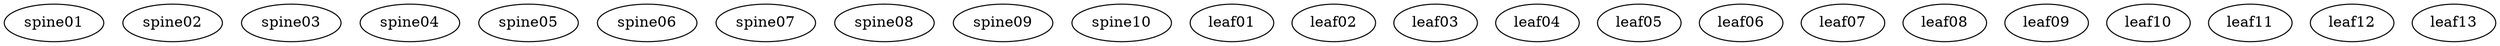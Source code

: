 graph multiverse_network {
   
   "spine01" [function="spine"  os="sonic" mgmt_ip="192.168.200.21" ports="32" username="admin" password="YourPaSsWoRd"]
   "spine02" [function="spine"  os="sonic" mgmt_ip="192.168.200.22" ports="32" username="admin" password="YourPaSsWoRd"]
   "spine03" [function="spine"  os="sonic" mgmt_ip="192.168.200.23" ports="32" username="admin" password="YourPaSsWoRd"]
   "spine04" [function="spine"  os="sonic" mgmt_ip="192.168.200.24" ports="32" username="admin" password="YourPaSsWoRd"]
   "spine05" [function="spine"  os="sonic" mgmt_ip="192.168.200.25" ports="32" username="admin" password="YourPaSsWoRd"]
   "spine06" [function="spine"  os="sonic" mgmt_ip="192.168.200.26" ports="32" username="admin" password="YourPaSsWoRd"]
   "spine07" [function="spine"  os="sonic" mgmt_ip="192.168.200.27" ports="32" username="admin" password="YourPaSsWoRd"]
   "spine08" [function="spine"  os="sonic" mgmt_ip="192.168.200.28" ports="32" username="admin" password="YourPaSsWoRd"]
   "spine09" [function="spine"  os="sonic" mgmt_ip="192.168.200.29" ports="32" username="admin" password="YourPaSsWoRd"]
   "spine10" [function="spine"  os="sonic" mgmt_ip="192.168.200.30" ports="32" username="admin" password="YourPaSsWoRd"]
   
   "leaf01" [function="leaf"  os="sonic" mgmt_ip="192.168.200.41" ports="54" username="admin" password="YourPaSsWoRd"]
   "leaf02" [function="leaf"  os="sonic" mgmt_ip="192.168.200.42" ports="54" username="admin" password="YourPaSsWoRd"]
   "leaf03" [function="leaf"  os="sonic" mgmt_ip="192.168.200.43" ports="54" username="admin" password="YourPaSsWoRd"]
   "leaf04" [function="leaf"  os="sonic" mgmt_ip="192.168.200.44" ports="54" username="admin" password="YourPaSsWoRd"]
   "leaf05" [function="leaf"  os="sonic" mgmt_ip="192.168.200.45" ports="54" username="admin" password="YourPaSsWoRd"]
   "leaf06" [function="leaf"  os="sonic" mgmt_ip="192.168.200.46" ports="54" username="admin" password="YourPaSsWoRd"]
   "leaf07" [function="leaf"  os="sonic" mgmt_ip="192.168.200.47" ports="54" username="admin" password="YourPaSsWoRd"]
   "leaf08" [function="leaf"  os="sonic" mgmt_ip="192.168.200.48" ports="54" username="admin" password="YourPaSsWoRd"]
   "leaf09" [function="leaf"  os="sonic" mgmt_ip="192.168.200.49" ports="54" username="admin" password="YourPaSsWoRd"]
   "leaf10" [function="leaf"  os="sonic" mgmt_ip="192.168.200.50" ports="54" username="admin" password="YourPaSsWoRd"]
   "leaf11" [function="leaf"  os="sonic" mgmt_ip="192.168.200.51" ports="54" username="admin" password="YourPaSsWoRd"]
   "leaf12" [function="leaf"  os="sonic" mgmt_ip="192.168.200.52" ports="54" username="admin" password="YourPaSsWoRd"]
   "leaf13" [function="leaf"  os="sonic" mgmt_ip="192.168.200.53" ports="54" username="admin" password="YourPaSsWoRd"]
}
